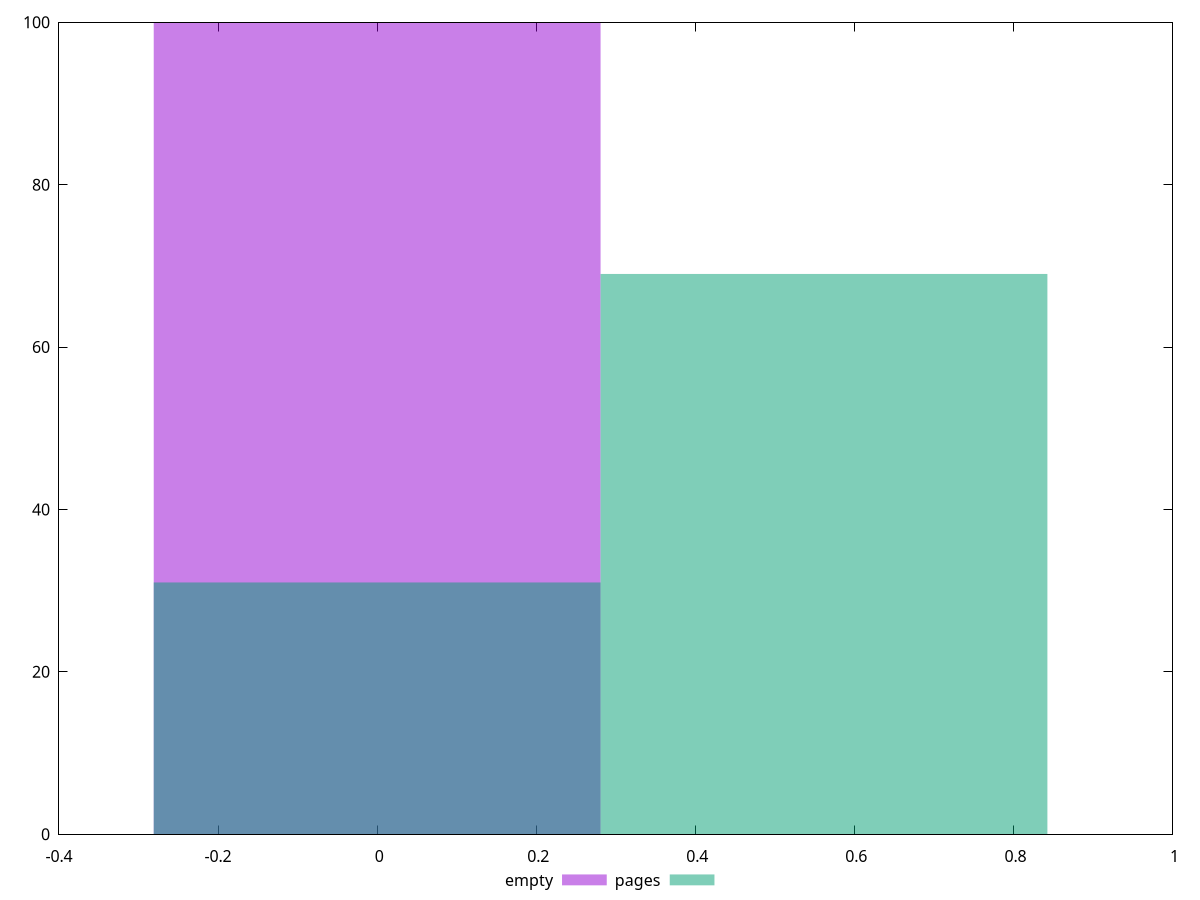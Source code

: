 reset
set terminal svg size 640, 500 enhanced background rgb 'white'
set output "reprap/cumulative-layout-shift/comparison/histogram/0_vs_1.svg"

$empty <<EOF
0 100
EOF

$pages <<EOF
0.5618032309711751 69
0 31
EOF

set key outside below
set boxwidth 0.5618032309711751
set yrange [0:100]
set style fill transparent solid 0.5 noborder

plot \
  $empty title "empty" with boxes, \
  $pages title "pages" with boxes, \


reset